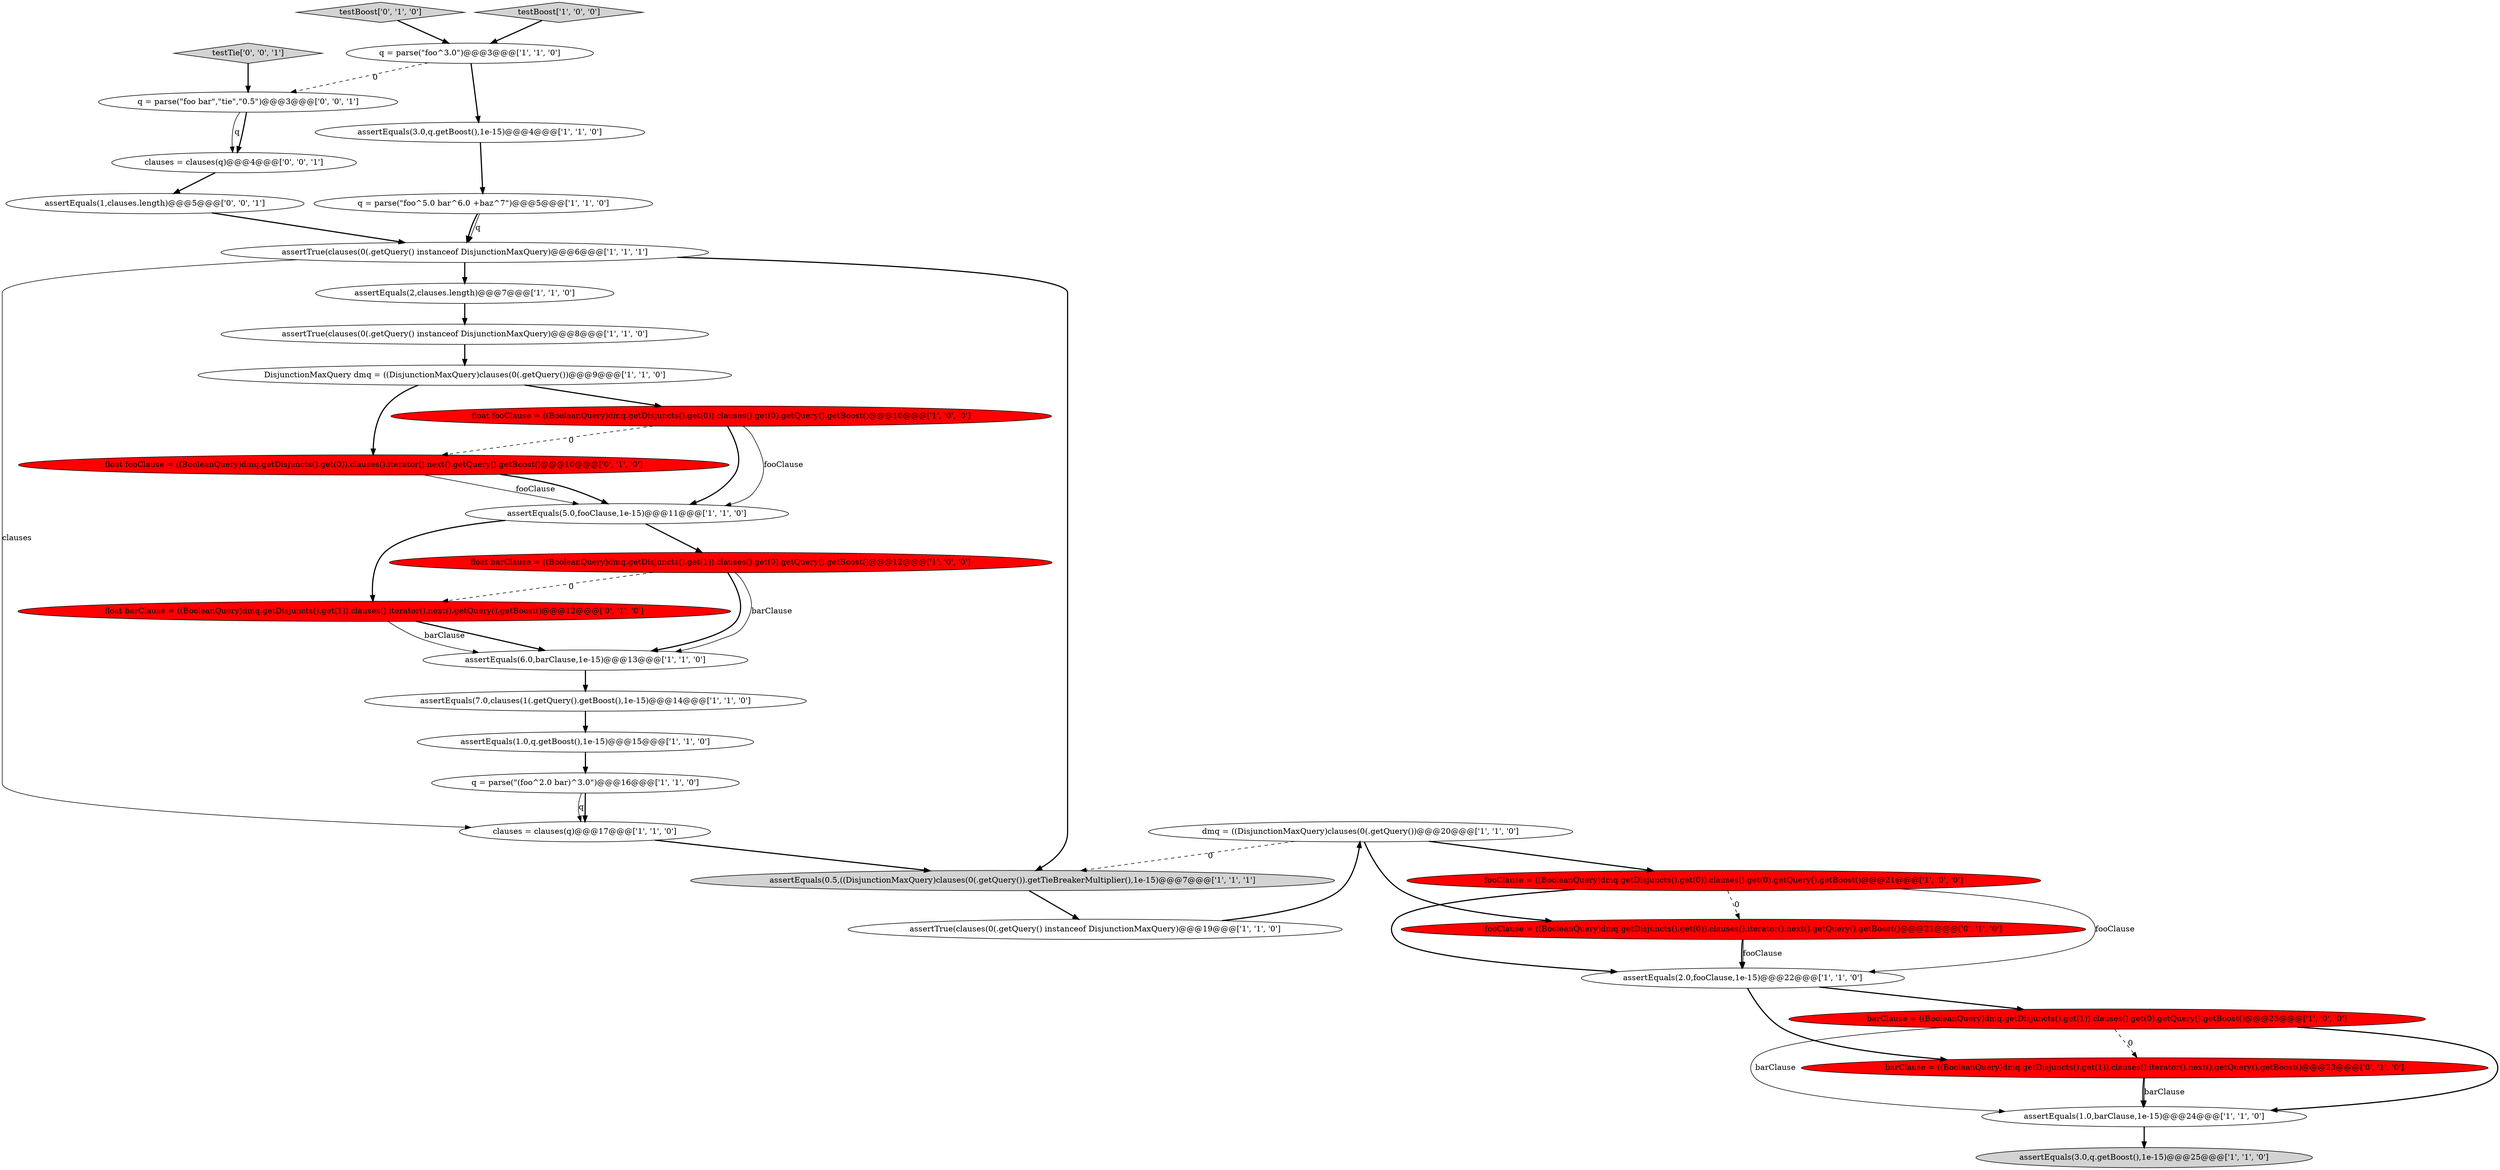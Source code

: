 digraph {
1 [style = filled, label = "assertEquals(2.0,fooClause,1e-15)@@@22@@@['1', '1', '0']", fillcolor = white, shape = ellipse image = "AAA0AAABBB1BBB"];
26 [style = filled, label = "float fooClause = ((BooleanQuery)dmq.getDisjuncts().get(0)).clauses().iterator().next().getQuery().getBoost()@@@10@@@['0', '1', '0']", fillcolor = red, shape = ellipse image = "AAA1AAABBB2BBB"];
8 [style = filled, label = "DisjunctionMaxQuery dmq = ((DisjunctionMaxQuery)clauses(0(.getQuery())@@@9@@@['1', '1', '0']", fillcolor = white, shape = ellipse image = "AAA0AAABBB1BBB"];
27 [style = filled, label = "testBoost['0', '1', '0']", fillcolor = lightgray, shape = diamond image = "AAA0AAABBB2BBB"];
14 [style = filled, label = "assertEquals(3.0,q.getBoost(),1e-15)@@@25@@@['1', '1', '0']", fillcolor = lightgray, shape = ellipse image = "AAA0AAABBB1BBB"];
22 [style = filled, label = "q = parse(\"(foo^2.0 bar)^3.0\")@@@16@@@['1', '1', '0']", fillcolor = white, shape = ellipse image = "AAA0AAABBB1BBB"];
6 [style = filled, label = "assertTrue(clauses(0(.getQuery() instanceof DisjunctionMaxQuery)@@@8@@@['1', '1', '0']", fillcolor = white, shape = ellipse image = "AAA0AAABBB1BBB"];
23 [style = filled, label = "clauses = clauses(q)@@@17@@@['1', '1', '0']", fillcolor = white, shape = ellipse image = "AAA0AAABBB1BBB"];
12 [style = filled, label = "assertEquals(5.0,fooClause,1e-15)@@@11@@@['1', '1', '0']", fillcolor = white, shape = ellipse image = "AAA0AAABBB1BBB"];
3 [style = filled, label = "assertEquals(2,clauses.length)@@@7@@@['1', '1', '0']", fillcolor = white, shape = ellipse image = "AAA0AAABBB1BBB"];
2 [style = filled, label = "assertTrue(clauses(0(.getQuery() instanceof DisjunctionMaxQuery)@@@19@@@['1', '1', '0']", fillcolor = white, shape = ellipse image = "AAA0AAABBB1BBB"];
11 [style = filled, label = "assertEquals(7.0,clauses(1(.getQuery().getBoost(),1e-15)@@@14@@@['1', '1', '0']", fillcolor = white, shape = ellipse image = "AAA0AAABBB1BBB"];
21 [style = filled, label = "assertEquals(3.0,q.getBoost(),1e-15)@@@4@@@['1', '1', '0']", fillcolor = white, shape = ellipse image = "AAA0AAABBB1BBB"];
32 [style = filled, label = "assertEquals(1,clauses.length)@@@5@@@['0', '0', '1']", fillcolor = white, shape = ellipse image = "AAA0AAABBB3BBB"];
18 [style = filled, label = "assertEquals(1.0,q.getBoost(),1e-15)@@@15@@@['1', '1', '0']", fillcolor = white, shape = ellipse image = "AAA0AAABBB1BBB"];
25 [style = filled, label = "fooClause = ((BooleanQuery)dmq.getDisjuncts().get(0)).clauses().iterator().next().getQuery().getBoost()@@@21@@@['0', '1', '0']", fillcolor = red, shape = ellipse image = "AAA1AAABBB2BBB"];
17 [style = filled, label = "fooClause = ((BooleanQuery)dmq.getDisjuncts().get(0)).clauses().get(0).getQuery().getBoost()@@@21@@@['1', '0', '0']", fillcolor = red, shape = ellipse image = "AAA1AAABBB1BBB"];
28 [style = filled, label = "barClause = ((BooleanQuery)dmq.getDisjuncts().get(1)).clauses().iterator().next().getQuery().getBoost()@@@23@@@['0', '1', '0']", fillcolor = red, shape = ellipse image = "AAA1AAABBB2BBB"];
30 [style = filled, label = "clauses = clauses(q)@@@4@@@['0', '0', '1']", fillcolor = white, shape = ellipse image = "AAA0AAABBB3BBB"];
19 [style = filled, label = "q = parse(\"foo^3.0\")@@@3@@@['1', '1', '0']", fillcolor = white, shape = ellipse image = "AAA0AAABBB1BBB"];
10 [style = filled, label = "float barClause = ((BooleanQuery)dmq.getDisjuncts().get(1)).clauses().get(0).getQuery().getBoost()@@@12@@@['1', '0', '0']", fillcolor = red, shape = ellipse image = "AAA1AAABBB1BBB"];
31 [style = filled, label = "q = parse(\"foo bar\",\"tie\",\"0.5\")@@@3@@@['0', '0', '1']", fillcolor = white, shape = ellipse image = "AAA0AAABBB3BBB"];
0 [style = filled, label = "assertTrue(clauses(0(.getQuery() instanceof DisjunctionMaxQuery)@@@6@@@['1', '1', '1']", fillcolor = white, shape = ellipse image = "AAA0AAABBB1BBB"];
5 [style = filled, label = "barClause = ((BooleanQuery)dmq.getDisjuncts().get(1)).clauses().get(0).getQuery().getBoost()@@@23@@@['1', '0', '0']", fillcolor = red, shape = ellipse image = "AAA1AAABBB1BBB"];
15 [style = filled, label = "q = parse(\"foo^5.0 bar^6.0 +baz^7\")@@@5@@@['1', '1', '0']", fillcolor = white, shape = ellipse image = "AAA0AAABBB1BBB"];
20 [style = filled, label = "assertEquals(6.0,barClause,1e-15)@@@13@@@['1', '1', '0']", fillcolor = white, shape = ellipse image = "AAA0AAABBB1BBB"];
7 [style = filled, label = "testBoost['1', '0', '0']", fillcolor = lightgray, shape = diamond image = "AAA0AAABBB1BBB"];
9 [style = filled, label = "float fooClause = ((BooleanQuery)dmq.getDisjuncts().get(0)).clauses().get(0).getQuery().getBoost()@@@10@@@['1', '0', '0']", fillcolor = red, shape = ellipse image = "AAA1AAABBB1BBB"];
4 [style = filled, label = "assertEquals(1.0,barClause,1e-15)@@@24@@@['1', '1', '0']", fillcolor = white, shape = ellipse image = "AAA0AAABBB1BBB"];
16 [style = filled, label = "dmq = ((DisjunctionMaxQuery)clauses(0(.getQuery())@@@20@@@['1', '1', '0']", fillcolor = white, shape = ellipse image = "AAA0AAABBB1BBB"];
29 [style = filled, label = "testTie['0', '0', '1']", fillcolor = lightgray, shape = diamond image = "AAA0AAABBB3BBB"];
24 [style = filled, label = "float barClause = ((BooleanQuery)dmq.getDisjuncts().get(1)).clauses().iterator().next().getQuery().getBoost()@@@12@@@['0', '1', '0']", fillcolor = red, shape = ellipse image = "AAA1AAABBB2BBB"];
13 [style = filled, label = "assertEquals(0.5,((DisjunctionMaxQuery)clauses(0(.getQuery()).getTieBreakerMultiplier(),1e-15)@@@7@@@['1', '1', '1']", fillcolor = lightgray, shape = ellipse image = "AAA0AAABBB1BBB"];
1->5 [style = bold, label=""];
0->3 [style = bold, label=""];
25->1 [style = solid, label="fooClause"];
15->0 [style = solid, label="q"];
16->13 [style = dashed, label="0"];
4->14 [style = bold, label=""];
10->20 [style = bold, label=""];
25->1 [style = bold, label=""];
9->12 [style = solid, label="fooClause"];
26->12 [style = solid, label="fooClause"];
17->1 [style = bold, label=""];
0->13 [style = bold, label=""];
28->4 [style = solid, label="barClause"];
10->20 [style = solid, label="barClause"];
19->31 [style = dashed, label="0"];
22->23 [style = solid, label="q"];
21->15 [style = bold, label=""];
32->0 [style = bold, label=""];
29->31 [style = bold, label=""];
3->6 [style = bold, label=""];
30->32 [style = bold, label=""];
16->25 [style = bold, label=""];
16->17 [style = bold, label=""];
12->24 [style = bold, label=""];
22->23 [style = bold, label=""];
17->25 [style = dashed, label="0"];
11->18 [style = bold, label=""];
0->23 [style = solid, label="clauses"];
24->20 [style = bold, label=""];
26->12 [style = bold, label=""];
1->28 [style = bold, label=""];
12->10 [style = bold, label=""];
18->22 [style = bold, label=""];
5->28 [style = dashed, label="0"];
17->1 [style = solid, label="fooClause"];
23->13 [style = bold, label=""];
24->20 [style = solid, label="barClause"];
31->30 [style = solid, label="q"];
15->0 [style = bold, label=""];
5->4 [style = bold, label=""];
6->8 [style = bold, label=""];
31->30 [style = bold, label=""];
9->26 [style = dashed, label="0"];
13->2 [style = bold, label=""];
8->9 [style = bold, label=""];
19->21 [style = bold, label=""];
27->19 [style = bold, label=""];
9->12 [style = bold, label=""];
5->4 [style = solid, label="barClause"];
7->19 [style = bold, label=""];
10->24 [style = dashed, label="0"];
28->4 [style = bold, label=""];
20->11 [style = bold, label=""];
8->26 [style = bold, label=""];
2->16 [style = bold, label=""];
}
